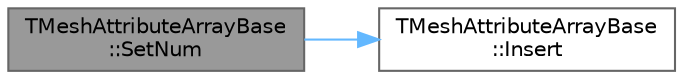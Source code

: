 digraph "TMeshAttributeArrayBase::SetNum"
{
 // INTERACTIVE_SVG=YES
 // LATEX_PDF_SIZE
  bgcolor="transparent";
  edge [fontname=Helvetica,fontsize=10,labelfontname=Helvetica,labelfontsize=10];
  node [fontname=Helvetica,fontsize=10,shape=box,height=0.2,width=0.4];
  rankdir="LR";
  Node1 [id="Node000001",label="TMeshAttributeArrayBase\l::SetNum",height=0.2,width=0.4,color="gray40", fillcolor="grey60", style="filled", fontcolor="black",tooltip=" "];
  Node1 -> Node2 [id="edge1_Node000001_Node000002",color="steelblue1",style="solid",tooltip=" "];
  Node2 [id="Node000002",label="TMeshAttributeArrayBase\l::Insert",height=0.2,width=0.4,color="grey40", fillcolor="white", style="filled",URL="$d3/d90/classTMeshAttributeArrayBase.html#a813141669a1a67bba15d6bd679e02c10",tooltip="Expands the array if necessary so that the passed element index is valid."];
}
